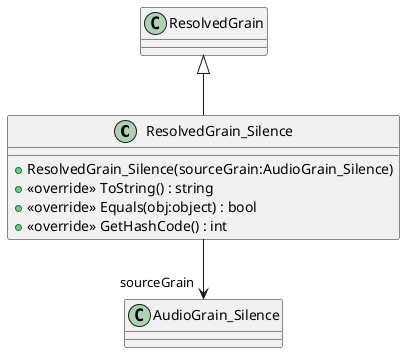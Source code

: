 @startuml
class ResolvedGrain_Silence {
    + ResolvedGrain_Silence(sourceGrain:AudioGrain_Silence)
    + <<override>> ToString() : string
    + <<override>> Equals(obj:object) : bool
    + <<override>> GetHashCode() : int
}
ResolvedGrain <|-- ResolvedGrain_Silence
ResolvedGrain_Silence --> "sourceGrain" AudioGrain_Silence
@enduml

